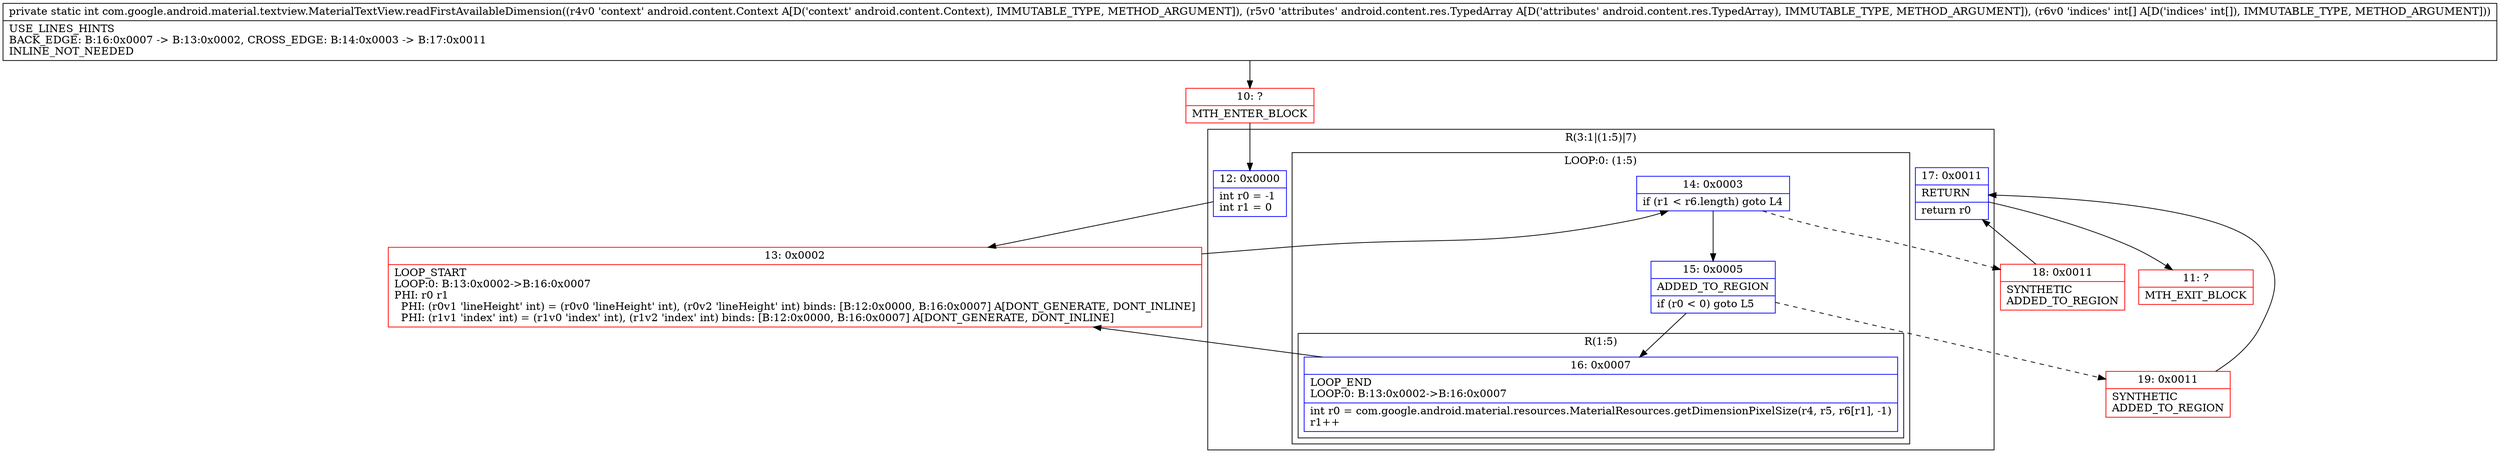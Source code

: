 digraph "CFG forcom.google.android.material.textview.MaterialTextView.readFirstAvailableDimension(Landroid\/content\/Context;Landroid\/content\/res\/TypedArray;[I)I" {
subgraph cluster_Region_132815951 {
label = "R(3:1|(1:5)|7)";
node [shape=record,color=blue];
Node_12 [shape=record,label="{12\:\ 0x0000|int r0 = \-1\lint r1 = 0\l}"];
subgraph cluster_LoopRegion_594238283 {
label = "LOOP:0: (1:5)";
node [shape=record,color=blue];
Node_14 [shape=record,label="{14\:\ 0x0003|if (r1 \< r6.length) goto L4\l}"];
Node_15 [shape=record,label="{15\:\ 0x0005|ADDED_TO_REGION\l|if (r0 \< 0) goto L5\l}"];
subgraph cluster_Region_1519210217 {
label = "R(1:5)";
node [shape=record,color=blue];
Node_16 [shape=record,label="{16\:\ 0x0007|LOOP_END\lLOOP:0: B:13:0x0002\-\>B:16:0x0007\l|int r0 = com.google.android.material.resources.MaterialResources.getDimensionPixelSize(r4, r5, r6[r1], \-1)\lr1++\l}"];
}
}
Node_17 [shape=record,label="{17\:\ 0x0011|RETURN\l|return r0\l}"];
}
Node_10 [shape=record,color=red,label="{10\:\ ?|MTH_ENTER_BLOCK\l}"];
Node_13 [shape=record,color=red,label="{13\:\ 0x0002|LOOP_START\lLOOP:0: B:13:0x0002\-\>B:16:0x0007\lPHI: r0 r1 \l  PHI: (r0v1 'lineHeight' int) = (r0v0 'lineHeight' int), (r0v2 'lineHeight' int) binds: [B:12:0x0000, B:16:0x0007] A[DONT_GENERATE, DONT_INLINE]\l  PHI: (r1v1 'index' int) = (r1v0 'index' int), (r1v2 'index' int) binds: [B:12:0x0000, B:16:0x0007] A[DONT_GENERATE, DONT_INLINE]\l}"];
Node_19 [shape=record,color=red,label="{19\:\ 0x0011|SYNTHETIC\lADDED_TO_REGION\l}"];
Node_11 [shape=record,color=red,label="{11\:\ ?|MTH_EXIT_BLOCK\l}"];
Node_18 [shape=record,color=red,label="{18\:\ 0x0011|SYNTHETIC\lADDED_TO_REGION\l}"];
MethodNode[shape=record,label="{private static int com.google.android.material.textview.MaterialTextView.readFirstAvailableDimension((r4v0 'context' android.content.Context A[D('context' android.content.Context), IMMUTABLE_TYPE, METHOD_ARGUMENT]), (r5v0 'attributes' android.content.res.TypedArray A[D('attributes' android.content.res.TypedArray), IMMUTABLE_TYPE, METHOD_ARGUMENT]), (r6v0 'indices' int[] A[D('indices' int[]), IMMUTABLE_TYPE, METHOD_ARGUMENT]))  | USE_LINES_HINTS\lBACK_EDGE: B:16:0x0007 \-\> B:13:0x0002, CROSS_EDGE: B:14:0x0003 \-\> B:17:0x0011\lINLINE_NOT_NEEDED\l}"];
MethodNode -> Node_10;Node_12 -> Node_13;
Node_14 -> Node_15;
Node_14 -> Node_18[style=dashed];
Node_15 -> Node_16;
Node_15 -> Node_19[style=dashed];
Node_16 -> Node_13;
Node_17 -> Node_11;
Node_10 -> Node_12;
Node_13 -> Node_14;
Node_19 -> Node_17;
Node_18 -> Node_17;
}

